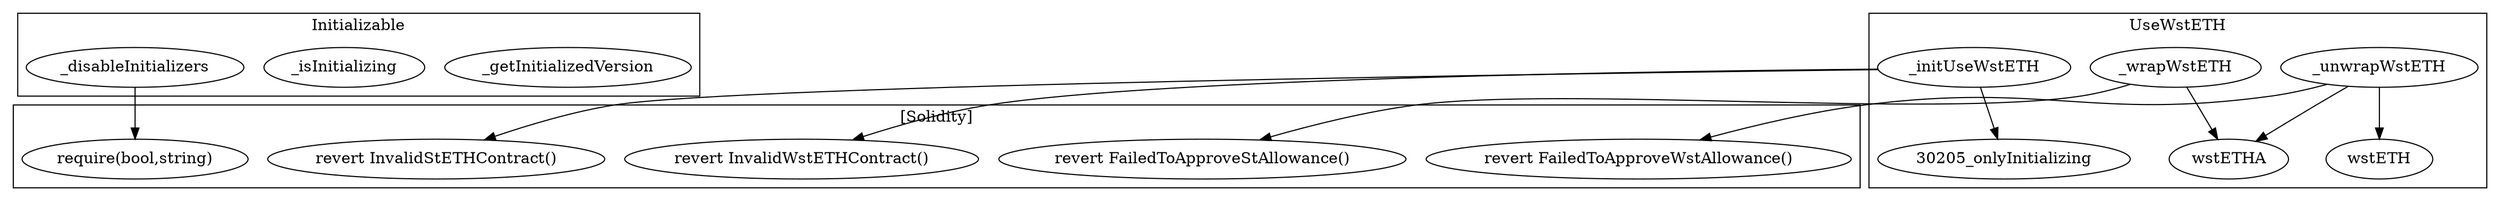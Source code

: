 strict digraph {
subgraph cluster_3088_Initializable {
label = "Initializable"
"3088__getInitializedVersion" [label="_getInitializedVersion"]
"3088__isInitializing" [label="_isInitializing"]
"3088__disableInitializers" [label="_disableInitializers"]
}subgraph cluster_30205_UseWstETH {
label = "UseWstETH"
"30205_wstETH" [label="wstETH"]
"30205__initUseWstETH" [label="_initUseWstETH"]
"30205__unwrapWstETH" [label="_unwrapWstETH"]
"30205__wrapWstETH" [label="_wrapWstETH"]
"30205_wstETHA" [label="wstETHA"]
"30205__unwrapWstETH" -> "30205_wstETH"
"30205__unwrapWstETH" -> "30205_wstETHA"
"30205__initUseWstETH" -> "30205_onlyInitializing"
"30205__wrapWstETH" -> "30205_wstETHA"
}subgraph cluster_solidity {
label = "[Solidity]"
"revert FailedToApproveStAllowance()" 
"revert InvalidWstETHContract()" 
"require(bool,string)" 
"revert InvalidStETHContract()" 
"revert FailedToApproveWstAllowance()" 
"30205__initUseWstETH" -> "revert InvalidStETHContract()"
"3088__disableInitializers" -> "require(bool,string)"
"30205__unwrapWstETH" -> "revert FailedToApproveWstAllowance()"
"30205__wrapWstETH" -> "revert FailedToApproveStAllowance()"
"30205__initUseWstETH" -> "revert InvalidWstETHContract()"
}
}